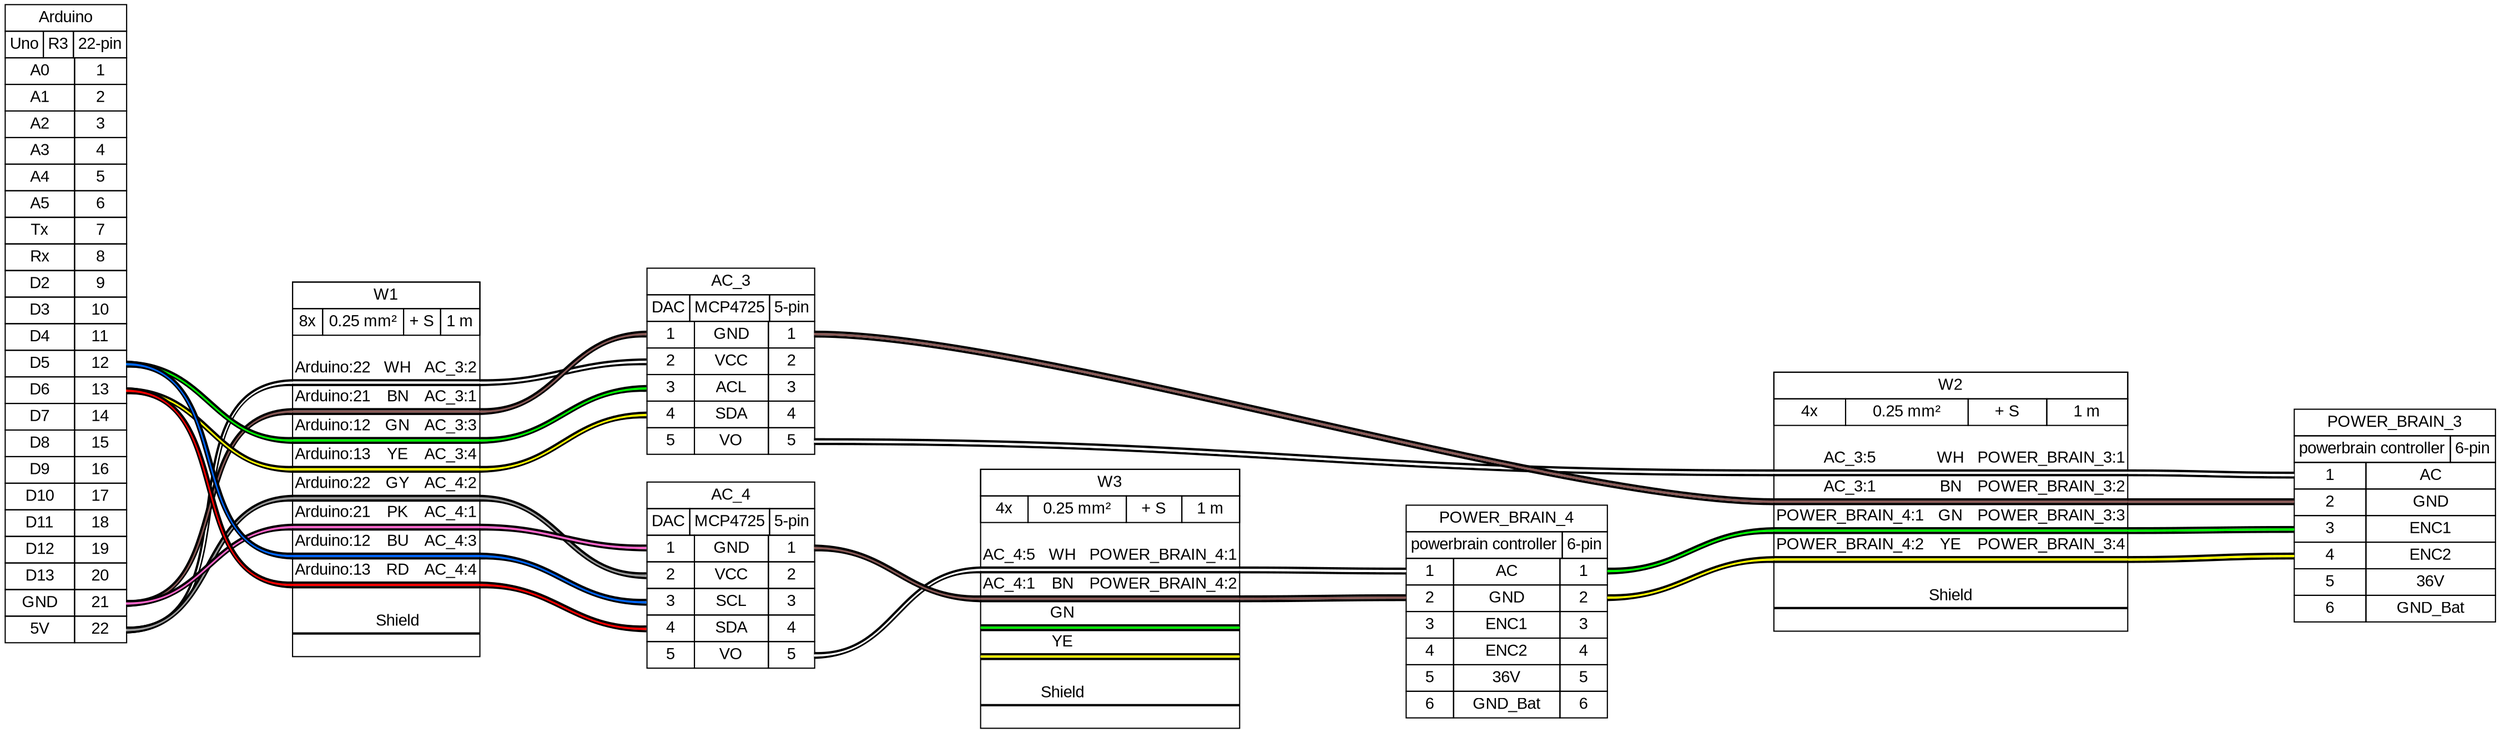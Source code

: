 graph {
// Graph generated by WireViz 0.2
// https://github.com/formatc1702/WireViz
	graph [bgcolor=white fontname=arial nodesep=0.33 rankdir=LR ranksep=2]
	node [fillcolor=white fontname=arial shape=record style=filled]
	edge [fontname=arial style=bold]
	Arduino [label=<
<table border="0" cellspacing="0" cellpadding="0">
 <tr><td>
  <table border="0" cellspacing="0" cellpadding="3" cellborder="1"><tr>
   <td balign="left">Arduino</td>
  </tr></table>
 </td></tr>
 <tr><td>
  <table border="0" cellspacing="0" cellpadding="3" cellborder="1"><tr>
   <td balign="left">Uno</td>
   <td balign="left">R3</td>
   <td balign="left">22-pin</td>
  </tr></table>
 </td></tr>
 <tr><td>
  <table border="0" cellspacing="0" cellpadding="3" cellborder="1">
   <tr>
    <td>A0</td>
    <td port="p1r">1</td>
   </tr>
   <tr>
    <td>A1</td>
    <td port="p2r">2</td>
   </tr>
   <tr>
    <td>A2</td>
    <td port="p3r">3</td>
   </tr>
   <tr>
    <td>A3</td>
    <td port="p4r">4</td>
   </tr>
   <tr>
    <td>A4</td>
    <td port="p5r">5</td>
   </tr>
   <tr>
    <td>A5</td>
    <td port="p6r">6</td>
   </tr>
   <tr>
    <td>Tx</td>
    <td port="p7r">7</td>
   </tr>
   <tr>
    <td>Rx</td>
    <td port="p8r">8</td>
   </tr>
   <tr>
    <td>D2</td>
    <td port="p9r">9</td>
   </tr>
   <tr>
    <td>D3</td>
    <td port="p10r">10</td>
   </tr>
   <tr>
    <td>D4</td>
    <td port="p11r">11</td>
   </tr>
   <tr>
    <td>D5</td>
    <td port="p12r">12</td>
   </tr>
   <tr>
    <td>D6</td>
    <td port="p13r">13</td>
   </tr>
   <tr>
    <td>D7</td>
    <td port="p14r">14</td>
   </tr>
   <tr>
    <td>D8</td>
    <td port="p15r">15</td>
   </tr>
   <tr>
    <td>D9</td>
    <td port="p16r">16</td>
   </tr>
   <tr>
    <td>D10</td>
    <td port="p17r">17</td>
   </tr>
   <tr>
    <td>D11</td>
    <td port="p18r">18</td>
   </tr>
   <tr>
    <td>D12</td>
    <td port="p19r">19</td>
   </tr>
   <tr>
    <td>D13</td>
    <td port="p20r">20</td>
   </tr>
   <tr>
    <td>GND</td>
    <td port="p21r">21</td>
   </tr>
   <tr>
    <td>5V</td>
    <td port="p22r">22</td>
   </tr>
  </table>
 </td></tr>
</table>
> fillcolor=white margin=0 shape=none style=filled]
	AC_3 [label=<
<table border="0" cellspacing="0" cellpadding="0">
 <tr><td>
  <table border="0" cellspacing="0" cellpadding="3" cellborder="1"><tr>
   <td balign="left">AC_3</td>
  </tr></table>
 </td></tr>
 <tr><td>
  <table border="0" cellspacing="0" cellpadding="3" cellborder="1"><tr>
   <td balign="left">DAC</td>
   <td balign="left">MCP4725</td>
   <td balign="left">5-pin</td>
  </tr></table>
 </td></tr>
 <tr><td>
  <table border="0" cellspacing="0" cellpadding="3" cellborder="1">
   <tr>
    <td port="p1l">1</td>
    <td>GND</td>
    <td port="p1r">1</td>
   </tr>
   <tr>
    <td port="p2l">2</td>
    <td>VCC</td>
    <td port="p2r">2</td>
   </tr>
   <tr>
    <td port="p3l">3</td>
    <td>ACL</td>
    <td port="p3r">3</td>
   </tr>
   <tr>
    <td port="p4l">4</td>
    <td>SDA</td>
    <td port="p4r">4</td>
   </tr>
   <tr>
    <td port="p5l">5</td>
    <td>VO</td>
    <td port="p5r">5</td>
   </tr>
  </table>
 </td></tr>
</table>
> fillcolor=white margin=0 shape=none style=filled]
	AC_4 [label=<
<table border="0" cellspacing="0" cellpadding="0">
 <tr><td>
  <table border="0" cellspacing="0" cellpadding="3" cellborder="1"><tr>
   <td balign="left">AC_4</td>
  </tr></table>
 </td></tr>
 <tr><td>
  <table border="0" cellspacing="0" cellpadding="3" cellborder="1"><tr>
   <td balign="left">DAC</td>
   <td balign="left">MCP4725</td>
   <td balign="left">5-pin</td>
  </tr></table>
 </td></tr>
 <tr><td>
  <table border="0" cellspacing="0" cellpadding="3" cellborder="1">
   <tr>
    <td port="p1l">1</td>
    <td>GND</td>
    <td port="p1r">1</td>
   </tr>
   <tr>
    <td port="p2l">2</td>
    <td>VCC</td>
    <td port="p2r">2</td>
   </tr>
   <tr>
    <td port="p3l">3</td>
    <td>SCL</td>
    <td port="p3r">3</td>
   </tr>
   <tr>
    <td port="p4l">4</td>
    <td>SDA</td>
    <td port="p4r">4</td>
   </tr>
   <tr>
    <td port="p5l">5</td>
    <td>VO</td>
    <td port="p5r">5</td>
   </tr>
  </table>
 </td></tr>
</table>
> fillcolor=white margin=0 shape=none style=filled]
	POWER_BRAIN_3 [label=<
<table border="0" cellspacing="0" cellpadding="0">
 <tr><td>
  <table border="0" cellspacing="0" cellpadding="3" cellborder="1"><tr>
   <td balign="left">POWER_BRAIN_3</td>
  </tr></table>
 </td></tr>
 <tr><td>
  <table border="0" cellspacing="0" cellpadding="3" cellborder="1"><tr>
   <td balign="left">powerbrain controller</td>
   <td balign="left">6-pin</td>
  </tr></table>
 </td></tr>
 <tr><td>
  <table border="0" cellspacing="0" cellpadding="3" cellborder="1">
   <tr>
    <td port="p1l">1</td>
    <td>AC</td>
   </tr>
   <tr>
    <td port="p2l">2</td>
    <td>GND</td>
   </tr>
   <tr>
    <td port="p3l">3</td>
    <td>ENC1</td>
   </tr>
   <tr>
    <td port="p4l">4</td>
    <td>ENC2</td>
   </tr>
   <tr>
    <td port="p5l">5</td>
    <td>36V</td>
   </tr>
   <tr>
    <td port="p6l">6</td>
    <td>GND_Bat</td>
   </tr>
  </table>
 </td></tr>
</table>
> fillcolor=white margin=0 shape=none style=filled]
	POWER_BRAIN_4 [label=<
<table border="0" cellspacing="0" cellpadding="0">
 <tr><td>
  <table border="0" cellspacing="0" cellpadding="3" cellborder="1"><tr>
   <td balign="left">POWER_BRAIN_4</td>
  </tr></table>
 </td></tr>
 <tr><td>
  <table border="0" cellspacing="0" cellpadding="3" cellborder="1"><tr>
   <td balign="left">powerbrain controller</td>
   <td balign="left">6-pin</td>
  </tr></table>
 </td></tr>
 <tr><td>
  <table border="0" cellspacing="0" cellpadding="3" cellborder="1">
   <tr>
    <td port="p1l">1</td>
    <td>AC</td>
    <td port="p1r">1</td>
   </tr>
   <tr>
    <td port="p2l">2</td>
    <td>GND</td>
    <td port="p2r">2</td>
   </tr>
   <tr>
    <td port="p3l">3</td>
    <td>ENC1</td>
    <td port="p3r">3</td>
   </tr>
   <tr>
    <td port="p4l">4</td>
    <td>ENC2</td>
    <td port="p4r">4</td>
   </tr>
   <tr>
    <td port="p5l">5</td>
    <td>36V</td>
    <td port="p5r">5</td>
   </tr>
   <tr>
    <td port="p6l">6</td>
    <td>GND_Bat</td>
    <td port="p6r">6</td>
   </tr>
  </table>
 </td></tr>
</table>
> fillcolor=white margin=0 shape=none style=filled]
	edge [color="#000000:#ffffff:#000000"]
	Arduino:p22r:e -- W1:w1:w
	W1:w1:e -- AC_3:p2l:w
	edge [color="#000000:#895956:#000000"]
	Arduino:p21r:e -- W1:w2:w
	W1:w2:e -- AC_3:p1l:w
	edge [color="#000000:#00ff00:#000000"]
	Arduino:p12r:e -- W1:w3:w
	W1:w3:e -- AC_3:p3l:w
	edge [color="#000000:#ffff00:#000000"]
	Arduino:p13r:e -- W1:w4:w
	W1:w4:e -- AC_3:p4l:w
	edge [color="#000000:#999999:#000000"]
	Arduino:p22r:e -- W1:w5:w
	W1:w5:e -- AC_4:p2l:w
	edge [color="#000000:#ff66cc:#000000"]
	Arduino:p21r:e -- W1:w6:w
	W1:w6:e -- AC_4:p1l:w
	edge [color="#000000:#0066ff:#000000"]
	Arduino:p12r:e -- W1:w7:w
	W1:w7:e -- AC_4:p3l:w
	edge [color="#000000:#ff0000:#000000"]
	Arduino:p13r:e -- W1:w8:w
	W1:w8:e -- AC_4:p4l:w
	W1 [label=<
<table border="0" cellspacing="0" cellpadding="0">
 <tr><td>
  <table border="0" cellspacing="0" cellpadding="3" cellborder="1"><tr>
   <td balign="left">W1</td>
  </tr></table>
 </td></tr>
 <tr><td>
  <table border="0" cellspacing="0" cellpadding="3" cellborder="1"><tr>
   <td balign="left">8x</td>
   <td balign="left">0.25 mm²</td>
   <td balign="left">+ S</td>
   <td balign="left">1 m</td>
  </tr></table>
 </td></tr>
 <tr><td>
  <table border="0" cellspacing="0" cellborder="0">
   <tr><td>&nbsp;</td></tr>
   <tr>
    <td>Arduino:22</td>
    <td>WH</td>
    <td>AC_3:2</td>
   </tr>
   <tr>
    <td colspan="3" border="0" cellspacing="0" cellpadding="0" port="w1" height="6">
     <table cellspacing="0" cellborder="0" border="0">
      <tr><td colspan="3" cellpadding="0" height="2" bgcolor="#000000" border="0"></td></tr>
      <tr><td colspan="3" cellpadding="0" height="2" bgcolor="#ffffff" border="0"></td></tr>
      <tr><td colspan="3" cellpadding="0" height="2" bgcolor="#000000" border="0"></td></tr>
     </table>
    </td>
   </tr>
   <tr>
    <td>Arduino:21</td>
    <td>BN</td>
    <td>AC_3:1</td>
   </tr>
   <tr>
    <td colspan="3" border="0" cellspacing="0" cellpadding="0" port="w2" height="6">
     <table cellspacing="0" cellborder="0" border="0">
      <tr><td colspan="3" cellpadding="0" height="2" bgcolor="#000000" border="0"></td></tr>
      <tr><td colspan="3" cellpadding="0" height="2" bgcolor="#895956" border="0"></td></tr>
      <tr><td colspan="3" cellpadding="0" height="2" bgcolor="#000000" border="0"></td></tr>
     </table>
    </td>
   </tr>
   <tr>
    <td>Arduino:12</td>
    <td>GN</td>
    <td>AC_3:3</td>
   </tr>
   <tr>
    <td colspan="3" border="0" cellspacing="0" cellpadding="0" port="w3" height="6">
     <table cellspacing="0" cellborder="0" border="0">
      <tr><td colspan="3" cellpadding="0" height="2" bgcolor="#000000" border="0"></td></tr>
      <tr><td colspan="3" cellpadding="0" height="2" bgcolor="#00ff00" border="0"></td></tr>
      <tr><td colspan="3" cellpadding="0" height="2" bgcolor="#000000" border="0"></td></tr>
     </table>
    </td>
   </tr>
   <tr>
    <td>Arduino:13</td>
    <td>YE</td>
    <td>AC_3:4</td>
   </tr>
   <tr>
    <td colspan="3" border="0" cellspacing="0" cellpadding="0" port="w4" height="6">
     <table cellspacing="0" cellborder="0" border="0">
      <tr><td colspan="3" cellpadding="0" height="2" bgcolor="#000000" border="0"></td></tr>
      <tr><td colspan="3" cellpadding="0" height="2" bgcolor="#ffff00" border="0"></td></tr>
      <tr><td colspan="3" cellpadding="0" height="2" bgcolor="#000000" border="0"></td></tr>
     </table>
    </td>
   </tr>
   <tr>
    <td>Arduino:22</td>
    <td>GY</td>
    <td>AC_4:2</td>
   </tr>
   <tr>
    <td colspan="3" border="0" cellspacing="0" cellpadding="0" port="w5" height="6">
     <table cellspacing="0" cellborder="0" border="0">
      <tr><td colspan="3" cellpadding="0" height="2" bgcolor="#000000" border="0"></td></tr>
      <tr><td colspan="3" cellpadding="0" height="2" bgcolor="#999999" border="0"></td></tr>
      <tr><td colspan="3" cellpadding="0" height="2" bgcolor="#000000" border="0"></td></tr>
     </table>
    </td>
   </tr>
   <tr>
    <td>Arduino:21</td>
    <td>PK</td>
    <td>AC_4:1</td>
   </tr>
   <tr>
    <td colspan="3" border="0" cellspacing="0" cellpadding="0" port="w6" height="6">
     <table cellspacing="0" cellborder="0" border="0">
      <tr><td colspan="3" cellpadding="0" height="2" bgcolor="#000000" border="0"></td></tr>
      <tr><td colspan="3" cellpadding="0" height="2" bgcolor="#ff66cc" border="0"></td></tr>
      <tr><td colspan="3" cellpadding="0" height="2" bgcolor="#000000" border="0"></td></tr>
     </table>
    </td>
   </tr>
   <tr>
    <td>Arduino:12</td>
    <td>BU</td>
    <td>AC_4:3</td>
   </tr>
   <tr>
    <td colspan="3" border="0" cellspacing="0" cellpadding="0" port="w7" height="6">
     <table cellspacing="0" cellborder="0" border="0">
      <tr><td colspan="3" cellpadding="0" height="2" bgcolor="#000000" border="0"></td></tr>
      <tr><td colspan="3" cellpadding="0" height="2" bgcolor="#0066ff" border="0"></td></tr>
      <tr><td colspan="3" cellpadding="0" height="2" bgcolor="#000000" border="0"></td></tr>
     </table>
    </td>
   </tr>
   <tr>
    <td>Arduino:13</td>
    <td>RD</td>
    <td>AC_4:4</td>
   </tr>
   <tr>
    <td colspan="3" border="0" cellspacing="0" cellpadding="0" port="w8" height="6">
     <table cellspacing="0" cellborder="0" border="0">
      <tr><td colspan="3" cellpadding="0" height="2" bgcolor="#000000" border="0"></td></tr>
      <tr><td colspan="3" cellpadding="0" height="2" bgcolor="#ff0000" border="0"></td></tr>
      <tr><td colspan="3" cellpadding="0" height="2" bgcolor="#000000" border="0"></td></tr>
     </table>
    </td>
   </tr>
   <tr><td>&nbsp;</td></tr>
   <tr>
    <td><!-- s_in --></td>
    <td>Shield</td>
    <td><!-- s_out --></td>
   </tr>
   <tr><td colspan="3" cellpadding="0" height="2" bgcolor="#000000" border="0" port="ws"></td></tr>
   <tr><td>&nbsp;</td></tr>
  </table>
 </td></tr>
</table>
> fillcolor=white margin=0 shape=box style=""]
	edge [color="#000000:#ffffff:#000000"]
	AC_3:p5r:e -- W2:w1:w
	W2:w1:e -- POWER_BRAIN_3:p1l:w
	edge [color="#000000:#895956:#000000"]
	AC_3:p1r:e -- W2:w2:w
	W2:w2:e -- POWER_BRAIN_3:p2l:w
	edge [color="#000000:#00ff00:#000000"]
	POWER_BRAIN_4:p1r:e -- W2:w3:w
	W2:w3:e -- POWER_BRAIN_3:p3l:w
	edge [color="#000000:#ffff00:#000000"]
	POWER_BRAIN_4:p2r:e -- W2:w4:w
	W2:w4:e -- POWER_BRAIN_3:p4l:w
	W2 [label=<
<table border="0" cellspacing="0" cellpadding="0">
 <tr><td>
  <table border="0" cellspacing="0" cellpadding="3" cellborder="1"><tr>
   <td balign="left">W2</td>
  </tr></table>
 </td></tr>
 <tr><td>
  <table border="0" cellspacing="0" cellpadding="3" cellborder="1"><tr>
   <td balign="left">4x</td>
   <td balign="left">0.25 mm²</td>
   <td balign="left">+ S</td>
   <td balign="left">1 m</td>
  </tr></table>
 </td></tr>
 <tr><td>
  <table border="0" cellspacing="0" cellborder="0">
   <tr><td>&nbsp;</td></tr>
   <tr>
    <td>AC_3:5</td>
    <td>WH</td>
    <td>POWER_BRAIN_3:1</td>
   </tr>
   <tr>
    <td colspan="3" border="0" cellspacing="0" cellpadding="0" port="w1" height="6">
     <table cellspacing="0" cellborder="0" border="0">
      <tr><td colspan="3" cellpadding="0" height="2" bgcolor="#000000" border="0"></td></tr>
      <tr><td colspan="3" cellpadding="0" height="2" bgcolor="#ffffff" border="0"></td></tr>
      <tr><td colspan="3" cellpadding="0" height="2" bgcolor="#000000" border="0"></td></tr>
     </table>
    </td>
   </tr>
   <tr>
    <td>AC_3:1</td>
    <td>BN</td>
    <td>POWER_BRAIN_3:2</td>
   </tr>
   <tr>
    <td colspan="3" border="0" cellspacing="0" cellpadding="0" port="w2" height="6">
     <table cellspacing="0" cellborder="0" border="0">
      <tr><td colspan="3" cellpadding="0" height="2" bgcolor="#000000" border="0"></td></tr>
      <tr><td colspan="3" cellpadding="0" height="2" bgcolor="#895956" border="0"></td></tr>
      <tr><td colspan="3" cellpadding="0" height="2" bgcolor="#000000" border="0"></td></tr>
     </table>
    </td>
   </tr>
   <tr>
    <td>POWER_BRAIN_4:1</td>
    <td>GN</td>
    <td>POWER_BRAIN_3:3</td>
   </tr>
   <tr>
    <td colspan="3" border="0" cellspacing="0" cellpadding="0" port="w3" height="6">
     <table cellspacing="0" cellborder="0" border="0">
      <tr><td colspan="3" cellpadding="0" height="2" bgcolor="#000000" border="0"></td></tr>
      <tr><td colspan="3" cellpadding="0" height="2" bgcolor="#00ff00" border="0"></td></tr>
      <tr><td colspan="3" cellpadding="0" height="2" bgcolor="#000000" border="0"></td></tr>
     </table>
    </td>
   </tr>
   <tr>
    <td>POWER_BRAIN_4:2</td>
    <td>YE</td>
    <td>POWER_BRAIN_3:4</td>
   </tr>
   <tr>
    <td colspan="3" border="0" cellspacing="0" cellpadding="0" port="w4" height="6">
     <table cellspacing="0" cellborder="0" border="0">
      <tr><td colspan="3" cellpadding="0" height="2" bgcolor="#000000" border="0"></td></tr>
      <tr><td colspan="3" cellpadding="0" height="2" bgcolor="#ffff00" border="0"></td></tr>
      <tr><td colspan="3" cellpadding="0" height="2" bgcolor="#000000" border="0"></td></tr>
     </table>
    </td>
   </tr>
   <tr><td>&nbsp;</td></tr>
   <tr>
    <td><!-- s_in --></td>
    <td>Shield</td>
    <td><!-- s_out --></td>
   </tr>
   <tr><td colspan="3" cellpadding="0" height="2" bgcolor="#000000" border="0" port="ws"></td></tr>
   <tr><td>&nbsp;</td></tr>
  </table>
 </td></tr>
</table>
> fillcolor=white margin=0 shape=box style=""]
	edge [color="#000000:#ffffff:#000000"]
	AC_4:p5r:e -- W3:w1:w
	W3:w1:e -- POWER_BRAIN_4:p1l:w
	edge [color="#000000:#895956:#000000"]
	AC_4:p1r:e -- W3:w2:w
	W3:w2:e -- POWER_BRAIN_4:p2l:w
	W3 [label=<
<table border="0" cellspacing="0" cellpadding="0">
 <tr><td>
  <table border="0" cellspacing="0" cellpadding="3" cellborder="1"><tr>
   <td balign="left">W3</td>
  </tr></table>
 </td></tr>
 <tr><td>
  <table border="0" cellspacing="0" cellpadding="3" cellborder="1"><tr>
   <td balign="left">4x</td>
   <td balign="left">0.25 mm²</td>
   <td balign="left">+ S</td>
   <td balign="left">1 m</td>
  </tr></table>
 </td></tr>
 <tr><td>
  <table border="0" cellspacing="0" cellborder="0">
   <tr><td>&nbsp;</td></tr>
   <tr>
    <td>AC_4:5</td>
    <td>WH</td>
    <td>POWER_BRAIN_4:1</td>
   </tr>
   <tr>
    <td colspan="3" border="0" cellspacing="0" cellpadding="0" port="w1" height="6">
     <table cellspacing="0" cellborder="0" border="0">
      <tr><td colspan="3" cellpadding="0" height="2" bgcolor="#000000" border="0"></td></tr>
      <tr><td colspan="3" cellpadding="0" height="2" bgcolor="#ffffff" border="0"></td></tr>
      <tr><td colspan="3" cellpadding="0" height="2" bgcolor="#000000" border="0"></td></tr>
     </table>
    </td>
   </tr>
   <tr>
    <td>AC_4:1</td>
    <td>BN</td>
    <td>POWER_BRAIN_4:2</td>
   </tr>
   <tr>
    <td colspan="3" border="0" cellspacing="0" cellpadding="0" port="w2" height="6">
     <table cellspacing="0" cellborder="0" border="0">
      <tr><td colspan="3" cellpadding="0" height="2" bgcolor="#000000" border="0"></td></tr>
      <tr><td colspan="3" cellpadding="0" height="2" bgcolor="#895956" border="0"></td></tr>
      <tr><td colspan="3" cellpadding="0" height="2" bgcolor="#000000" border="0"></td></tr>
     </table>
    </td>
   </tr>
   <tr>
    <td><!-- 3_in --></td>
    <td>GN</td>
    <td><!-- 3_out --></td>
   </tr>
   <tr>
    <td colspan="3" border="0" cellspacing="0" cellpadding="0" port="w3" height="6">
     <table cellspacing="0" cellborder="0" border="0">
      <tr><td colspan="3" cellpadding="0" height="2" bgcolor="#000000" border="0"></td></tr>
      <tr><td colspan="3" cellpadding="0" height="2" bgcolor="#00ff00" border="0"></td></tr>
      <tr><td colspan="3" cellpadding="0" height="2" bgcolor="#000000" border="0"></td></tr>
     </table>
    </td>
   </tr>
   <tr>
    <td><!-- 4_in --></td>
    <td>YE</td>
    <td><!-- 4_out --></td>
   </tr>
   <tr>
    <td colspan="3" border="0" cellspacing="0" cellpadding="0" port="w4" height="6">
     <table cellspacing="0" cellborder="0" border="0">
      <tr><td colspan="3" cellpadding="0" height="2" bgcolor="#000000" border="0"></td></tr>
      <tr><td colspan="3" cellpadding="0" height="2" bgcolor="#ffff00" border="0"></td></tr>
      <tr><td colspan="3" cellpadding="0" height="2" bgcolor="#000000" border="0"></td></tr>
     </table>
    </td>
   </tr>
   <tr><td>&nbsp;</td></tr>
   <tr>
    <td><!-- s_in --></td>
    <td>Shield</td>
    <td><!-- s_out --></td>
   </tr>
   <tr><td colspan="3" cellpadding="0" height="2" bgcolor="#000000" border="0" port="ws"></td></tr>
   <tr><td>&nbsp;</td></tr>
  </table>
 </td></tr>
</table>
> fillcolor=white margin=0 shape=box style=""]
}
